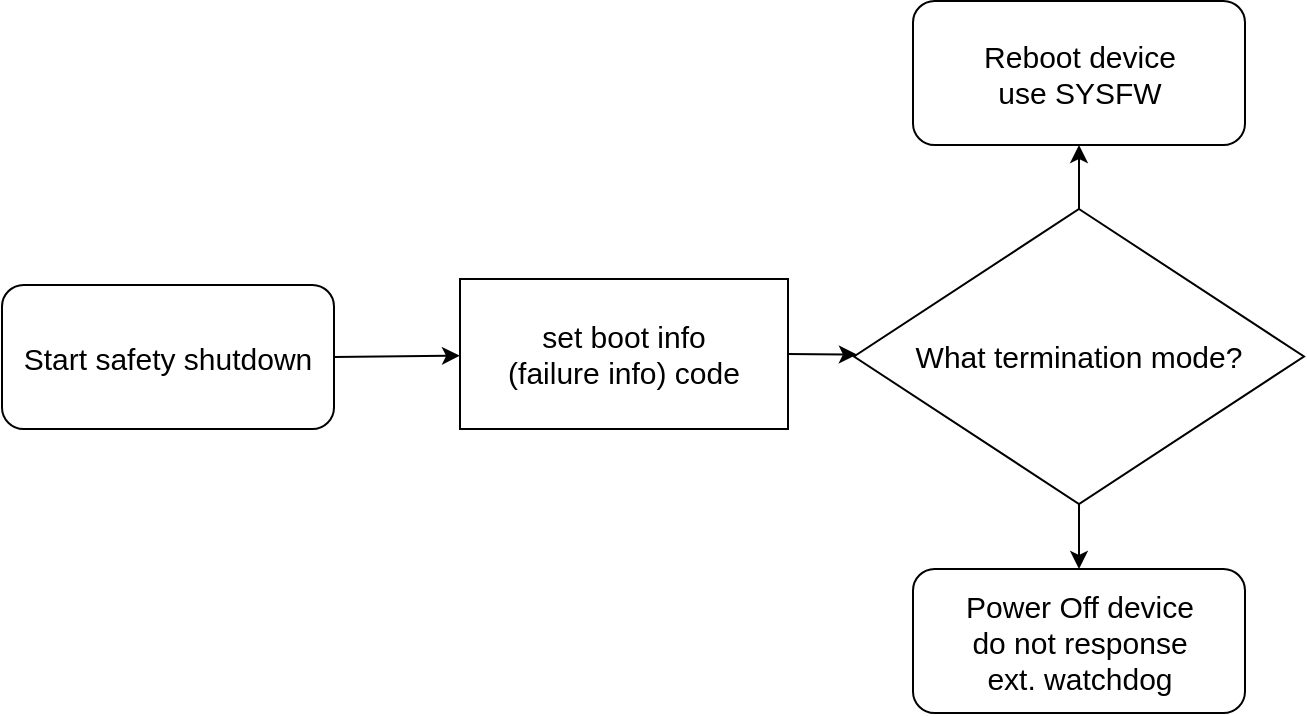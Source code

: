 <mxfile scale="3" border="0">
    <diagram id="LzTGRrPrDBO6Tm46XuKC" name="Page-1">
        <mxGraphModel dx="2175" dy="2285" grid="0" gridSize="10" guides="1" tooltips="1" connect="1" arrows="1" fold="1" page="0" pageScale="1" pageWidth="1600" pageHeight="1200" math="0" shadow="0">
            <root>
                <mxCell id="0"/>
                <mxCell id="1" parent="0"/>
                <mxCell id="345" style="edgeStyle=none;html=1;exitX=1;exitY=0.5;exitDx=0;exitDy=0;fontSize=15;" edge="1" parent="1" source="316" target="340">
                    <mxGeometry relative="1" as="geometry"/>
                </mxCell>
                <mxCell id="316" value="Start safety shutdown" style="rounded=1;whiteSpace=wrap;html=1;fontSize=15;" parent="1" vertex="1">
                    <mxGeometry x="-486" y="-918.5" width="166" height="72" as="geometry"/>
                </mxCell>
                <mxCell id="349" style="edgeStyle=none;html=1;exitX=1;exitY=0.5;exitDx=0;exitDy=0;fontSize=15;" edge="1" parent="1" source="340" target="348">
                    <mxGeometry relative="1" as="geometry"/>
                </mxCell>
                <mxCell id="340" value="set boot info&lt;br&gt;(failure info) code" style="rounded=0;whiteSpace=wrap;html=1;fontSize=15;" vertex="1" parent="1">
                    <mxGeometry x="-257" y="-921.5" width="164" height="75" as="geometry"/>
                </mxCell>
                <mxCell id="342" value="Power Off device&lt;div&gt;do not response&lt;br&gt;ext. watchdog&lt;/div&gt;" style="rounded=1;whiteSpace=wrap;html=1;fontSize=15;" vertex="1" parent="1">
                    <mxGeometry x="-30.5" y="-776.5" width="166" height="72" as="geometry"/>
                </mxCell>
                <mxCell id="343" value="Reboot device&lt;div&gt;use SYSFW&lt;/div&gt;" style="rounded=1;whiteSpace=wrap;html=1;fontSize=15;" vertex="1" parent="1">
                    <mxGeometry x="-30.5" y="-1060.5" width="166" height="72" as="geometry"/>
                </mxCell>
                <mxCell id="351" style="edgeStyle=none;html=1;exitX=0.5;exitY=1;exitDx=0;exitDy=0;fontSize=15;" edge="1" parent="1" source="348" target="342">
                    <mxGeometry relative="1" as="geometry"/>
                </mxCell>
                <mxCell id="352" style="edgeStyle=none;html=1;exitX=0.5;exitY=0;exitDx=0;exitDy=0;fontSize=15;" edge="1" parent="1" source="348" target="343">
                    <mxGeometry relative="1" as="geometry"/>
                </mxCell>
                <mxCell id="348" value="&lt;font&gt;What termination mode?&lt;/font&gt;" style="rhombus;whiteSpace=wrap;html=1;fontSize=15;" vertex="1" parent="1">
                    <mxGeometry x="-60" y="-956.5" width="225" height="147.5" as="geometry"/>
                </mxCell>
            </root>
        </mxGraphModel>
    </diagram>
</mxfile>